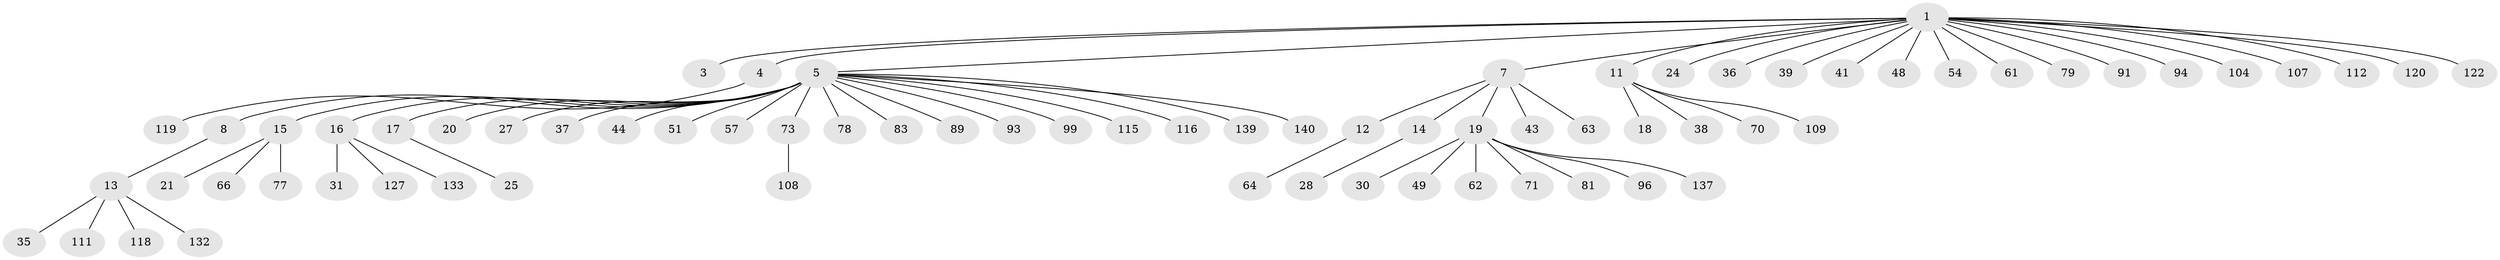 // original degree distribution, {11: 0.006802721088435374, 12: 0.006802721088435374, 1: 0.7006802721088435, 2: 0.1360544217687075, 17: 0.006802721088435374, 6: 0.006802721088435374, 8: 0.006802721088435374, 10: 0.013605442176870748, 5: 0.034013605442176874, 7: 0.006802721088435374, 4: 0.027210884353741496, 3: 0.04081632653061224, 9: 0.006802721088435374}
// Generated by graph-tools (version 1.1) at 2025/14/03/09/25 04:14:47]
// undirected, 73 vertices, 72 edges
graph export_dot {
graph [start="1"]
  node [color=gray90,style=filled];
  1 [super="+2+10"];
  3;
  4;
  5 [super="+6"];
  7 [super="+106+125+147+126+9+42"];
  8;
  11;
  12 [super="+80+53+95+84+65+67+68+32"];
  13;
  14 [super="+46+29+22+60+23"];
  15 [super="+26"];
  16;
  17 [super="+103+88"];
  18 [super="+123+47"];
  19 [super="+34"];
  20;
  21;
  24;
  25;
  27 [super="+113+121"];
  28;
  30 [super="+114+85+86+33"];
  31;
  35;
  36;
  37 [super="+69"];
  38 [super="+50"];
  39;
  41;
  43;
  44;
  48;
  49 [super="+76"];
  51;
  54;
  57 [super="+59+138"];
  61 [super="+75"];
  62 [super="+101+117"];
  63;
  64;
  66;
  70;
  71;
  73 [super="+74+135+142+92"];
  77;
  78;
  79;
  81;
  83;
  89;
  91 [super="+100+144"];
  93 [super="+124"];
  94;
  96;
  99;
  104;
  107;
  108;
  109;
  111;
  112;
  115;
  116;
  118 [super="+143"];
  119;
  120;
  122;
  127;
  132;
  133;
  137;
  139;
  140;
  1 -- 7;
  1 -- 11;
  1 -- 36;
  1 -- 39;
  1 -- 41;
  1 -- 54;
  1 -- 61;
  1 -- 112;
  1 -- 122;
  1 -- 3;
  1 -- 4;
  1 -- 5;
  1 -- 104;
  1 -- 107;
  1 -- 79;
  1 -- 48;
  1 -- 24;
  1 -- 91;
  1 -- 120;
  1 -- 94;
  4 -- 119;
  5 -- 8;
  5 -- 15;
  5 -- 16;
  5 -- 17;
  5 -- 20;
  5 -- 44;
  5 -- 51;
  5 -- 57;
  5 -- 78;
  5 -- 83;
  5 -- 89;
  5 -- 93;
  5 -- 99;
  5 -- 115;
  5 -- 139;
  5 -- 116;
  5 -- 37;
  5 -- 73;
  5 -- 27;
  5 -- 140;
  7 -- 63;
  7 -- 19;
  7 -- 43;
  7 -- 12;
  7 -- 14;
  8 -- 13;
  11 -- 18;
  11 -- 38;
  11 -- 70;
  11 -- 109;
  12 -- 64;
  13 -- 35;
  13 -- 111;
  13 -- 118;
  13 -- 132;
  14 -- 28;
  15 -- 21;
  15 -- 66;
  15 -- 77;
  16 -- 31;
  16 -- 127;
  16 -- 133;
  17 -- 25;
  19 -- 30;
  19 -- 49;
  19 -- 62;
  19 -- 71;
  19 -- 81;
  19 -- 96;
  19 -- 137;
  73 -- 108;
}
